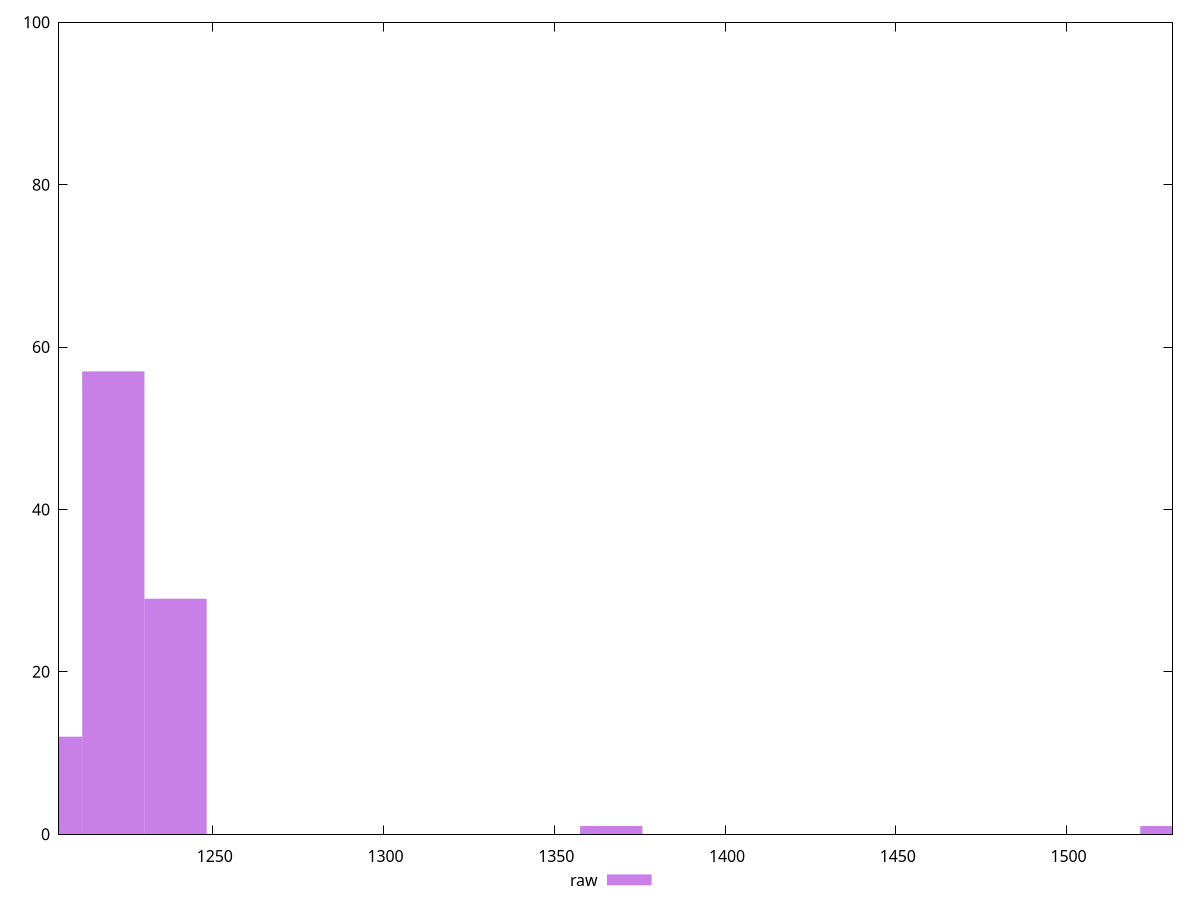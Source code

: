 reset

$raw <<EOF
1530.680570421697 1
1239.12236653185 29
1220.8999787887344 57
1202.677591045619 12
1366.679080733658 1
EOF

set key outside below
set boxwidth 18.22238774311544
set xrange [1205:1531]
set yrange [0:100]
set trange [0:100]
set style fill transparent solid 0.5 noborder
set terminal svg size 640, 490 enhanced background rgb 'white'
set output "reports/report_00031_2021-02-24T23-18-18.084Z/uses-rel-preload/samples/music/raw/histogram.svg"

plot $raw title "raw" with boxes

reset
